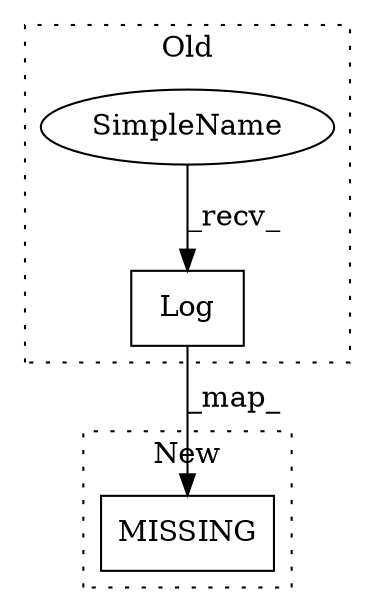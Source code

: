 digraph G {
subgraph cluster0 {
1 [label="Log" a="32" s="-1,-1" l="0,0" shape="box"];
3 [label="SimpleName" a="42" s="-1" l="0" shape="ellipse"];
label = "Old";
style="dotted";
}
subgraph cluster1 {
2 [label="MISSING" a="32" s="-1,-1" l="0,0" shape="box"];
label = "New";
style="dotted";
}
1 -> 2 [label="_map_"];
3 -> 1 [label="_recv_"];
}